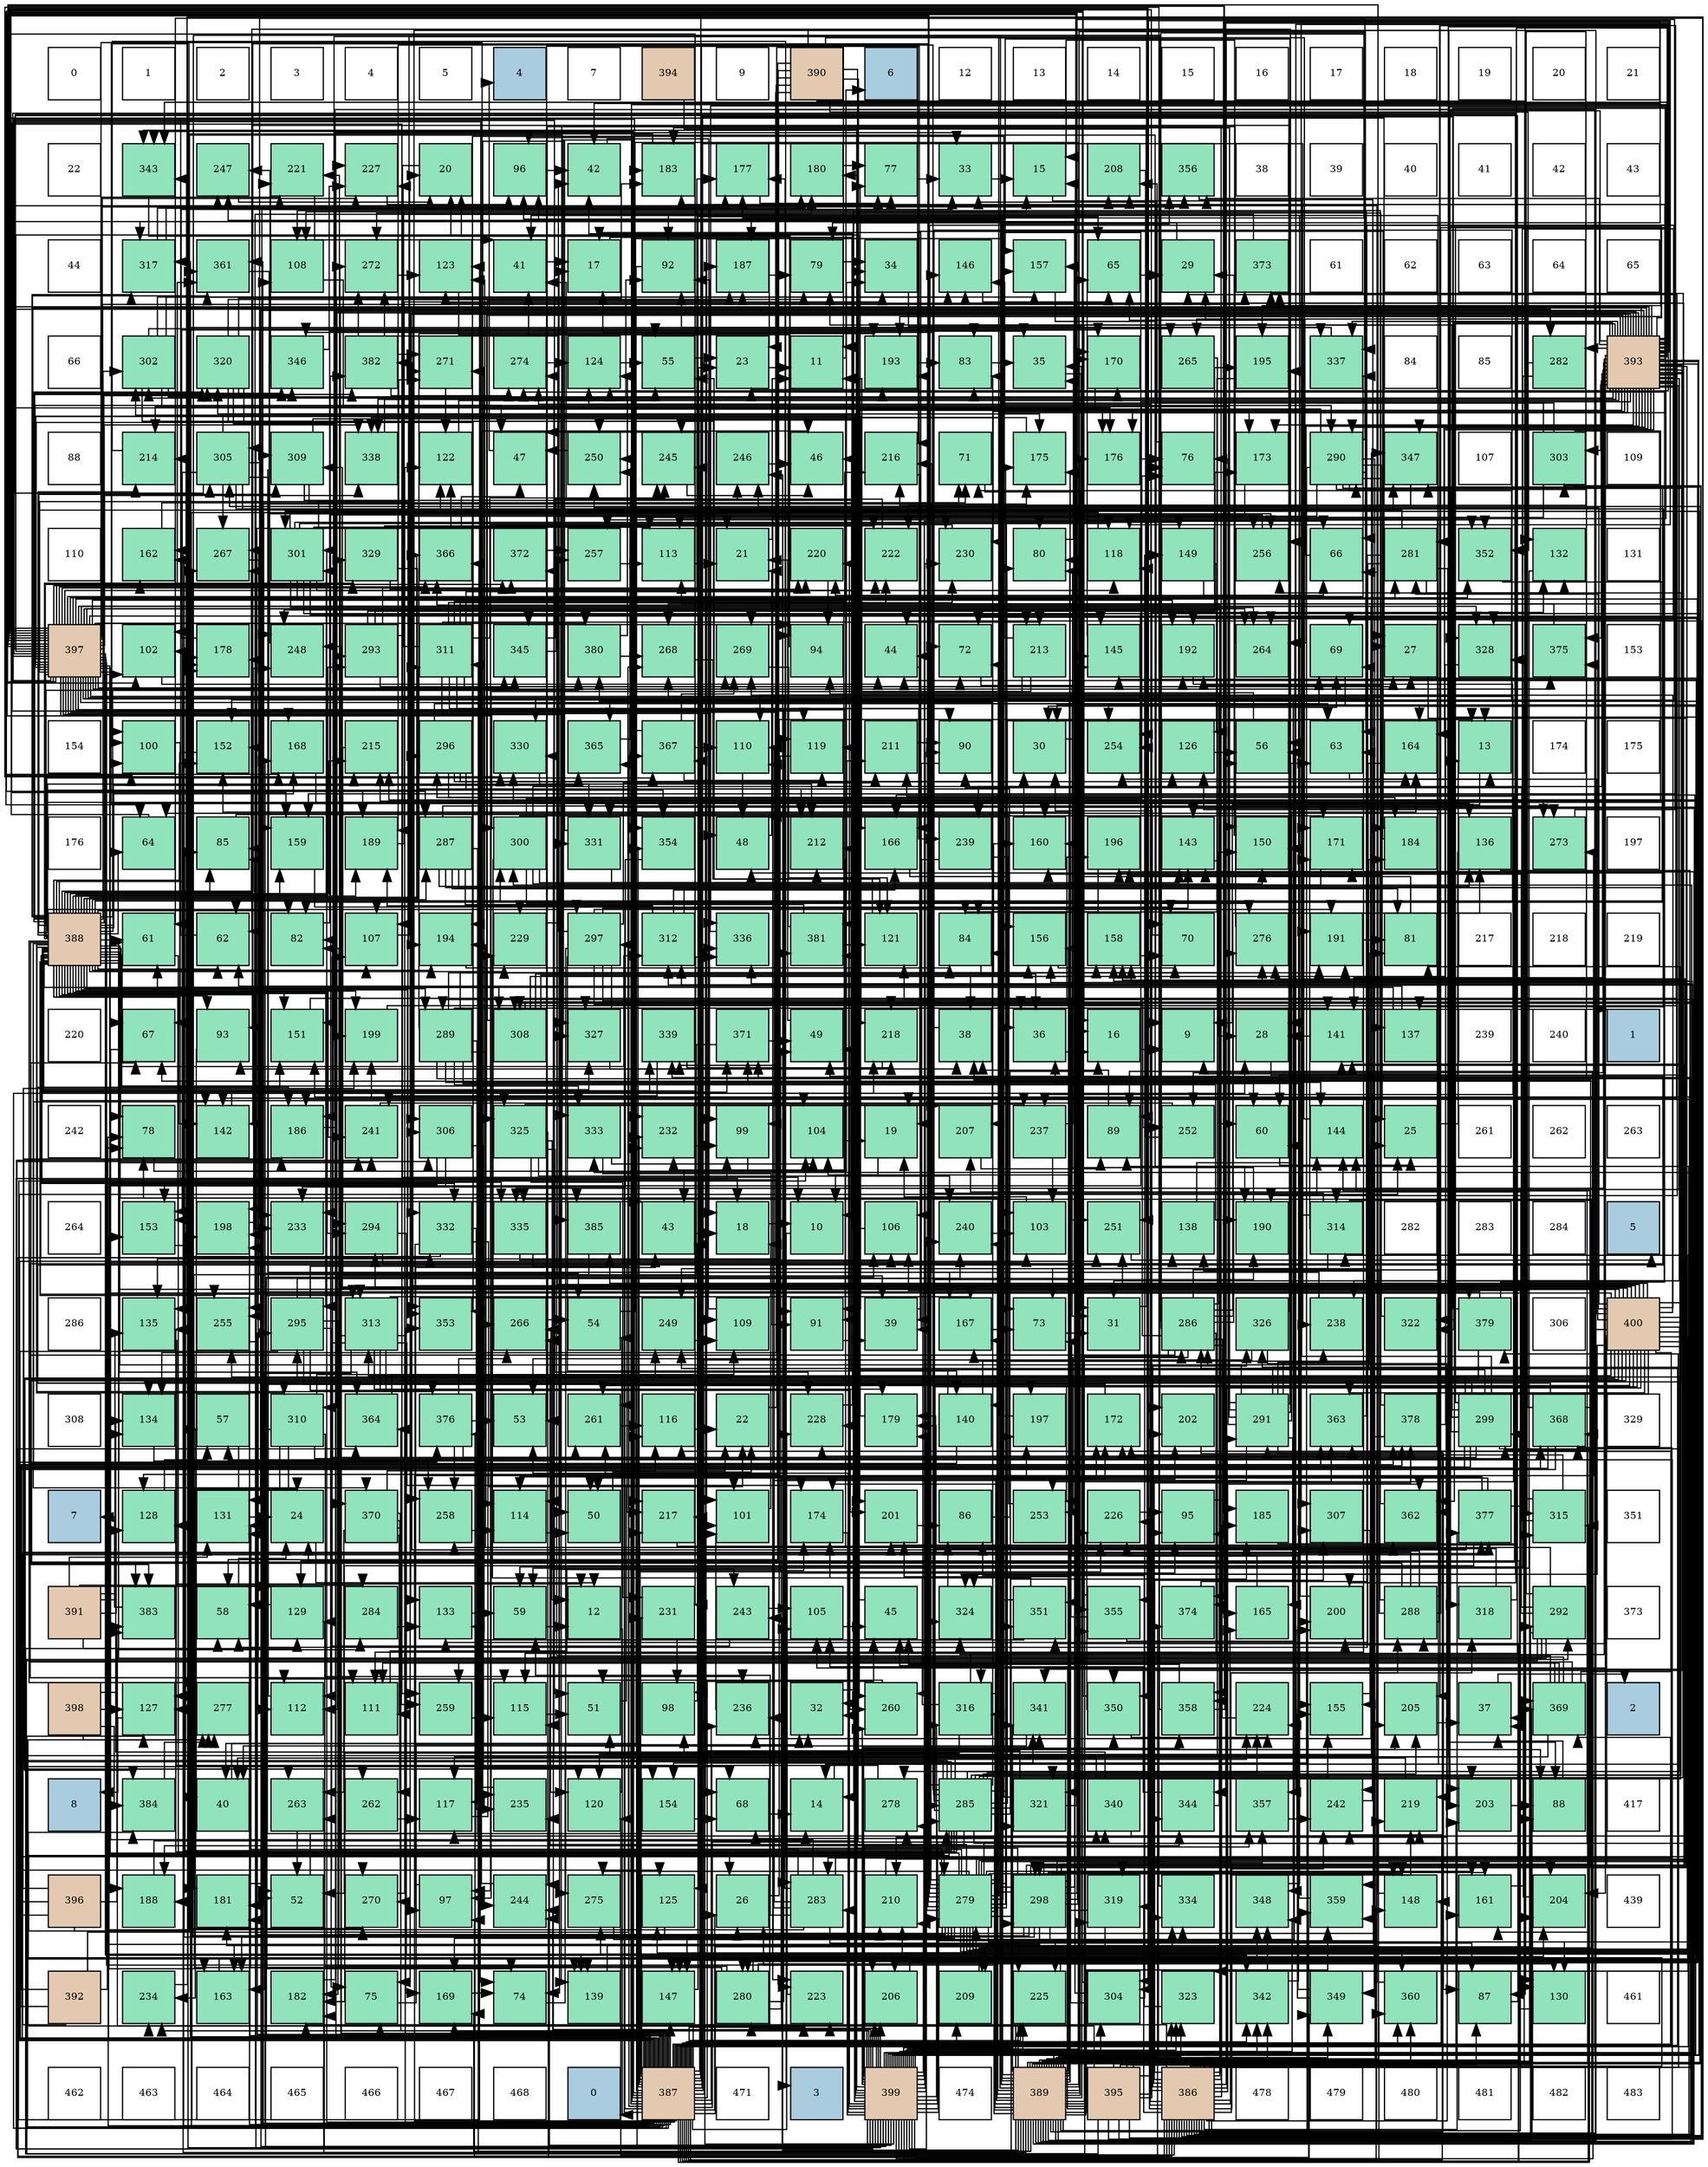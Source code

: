 digraph layout{
 rankdir=TB;
 splines=ortho;
 node [style=filled shape=square fixedsize=true width=0.6];
0[label="0", fontsize=8, fillcolor="#ffffff"];
1[label="1", fontsize=8, fillcolor="#ffffff"];
2[label="2", fontsize=8, fillcolor="#ffffff"];
3[label="3", fontsize=8, fillcolor="#ffffff"];
4[label="4", fontsize=8, fillcolor="#ffffff"];
5[label="5", fontsize=8, fillcolor="#ffffff"];
6[label="4", fontsize=8, fillcolor="#a9ccde"];
7[label="7", fontsize=8, fillcolor="#ffffff"];
8[label="394", fontsize=8, fillcolor="#e3c9af"];
9[label="9", fontsize=8, fillcolor="#ffffff"];
10[label="390", fontsize=8, fillcolor="#e3c9af"];
11[label="6", fontsize=8, fillcolor="#a9ccde"];
12[label="12", fontsize=8, fillcolor="#ffffff"];
13[label="13", fontsize=8, fillcolor="#ffffff"];
14[label="14", fontsize=8, fillcolor="#ffffff"];
15[label="15", fontsize=8, fillcolor="#ffffff"];
16[label="16", fontsize=8, fillcolor="#ffffff"];
17[label="17", fontsize=8, fillcolor="#ffffff"];
18[label="18", fontsize=8, fillcolor="#ffffff"];
19[label="19", fontsize=8, fillcolor="#ffffff"];
20[label="20", fontsize=8, fillcolor="#ffffff"];
21[label="21", fontsize=8, fillcolor="#ffffff"];
22[label="22", fontsize=8, fillcolor="#ffffff"];
23[label="343", fontsize=8, fillcolor="#91e3bb"];
24[label="247", fontsize=8, fillcolor="#91e3bb"];
25[label="221", fontsize=8, fillcolor="#91e3bb"];
26[label="227", fontsize=8, fillcolor="#91e3bb"];
27[label="20", fontsize=8, fillcolor="#91e3bb"];
28[label="96", fontsize=8, fillcolor="#91e3bb"];
29[label="42", fontsize=8, fillcolor="#91e3bb"];
30[label="183", fontsize=8, fillcolor="#91e3bb"];
31[label="177", fontsize=8, fillcolor="#91e3bb"];
32[label="180", fontsize=8, fillcolor="#91e3bb"];
33[label="77", fontsize=8, fillcolor="#91e3bb"];
34[label="33", fontsize=8, fillcolor="#91e3bb"];
35[label="15", fontsize=8, fillcolor="#91e3bb"];
36[label="208", fontsize=8, fillcolor="#91e3bb"];
37[label="356", fontsize=8, fillcolor="#91e3bb"];
38[label="38", fontsize=8, fillcolor="#ffffff"];
39[label="39", fontsize=8, fillcolor="#ffffff"];
40[label="40", fontsize=8, fillcolor="#ffffff"];
41[label="41", fontsize=8, fillcolor="#ffffff"];
42[label="42", fontsize=8, fillcolor="#ffffff"];
43[label="43", fontsize=8, fillcolor="#ffffff"];
44[label="44", fontsize=8, fillcolor="#ffffff"];
45[label="317", fontsize=8, fillcolor="#91e3bb"];
46[label="361", fontsize=8, fillcolor="#91e3bb"];
47[label="108", fontsize=8, fillcolor="#91e3bb"];
48[label="272", fontsize=8, fillcolor="#91e3bb"];
49[label="123", fontsize=8, fillcolor="#91e3bb"];
50[label="41", fontsize=8, fillcolor="#91e3bb"];
51[label="17", fontsize=8, fillcolor="#91e3bb"];
52[label="92", fontsize=8, fillcolor="#91e3bb"];
53[label="187", fontsize=8, fillcolor="#91e3bb"];
54[label="79", fontsize=8, fillcolor="#91e3bb"];
55[label="34", fontsize=8, fillcolor="#91e3bb"];
56[label="146", fontsize=8, fillcolor="#91e3bb"];
57[label="157", fontsize=8, fillcolor="#91e3bb"];
58[label="65", fontsize=8, fillcolor="#91e3bb"];
59[label="29", fontsize=8, fillcolor="#91e3bb"];
60[label="373", fontsize=8, fillcolor="#91e3bb"];
61[label="61", fontsize=8, fillcolor="#ffffff"];
62[label="62", fontsize=8, fillcolor="#ffffff"];
63[label="63", fontsize=8, fillcolor="#ffffff"];
64[label="64", fontsize=8, fillcolor="#ffffff"];
65[label="65", fontsize=8, fillcolor="#ffffff"];
66[label="66", fontsize=8, fillcolor="#ffffff"];
67[label="302", fontsize=8, fillcolor="#91e3bb"];
68[label="320", fontsize=8, fillcolor="#91e3bb"];
69[label="346", fontsize=8, fillcolor="#91e3bb"];
70[label="382", fontsize=8, fillcolor="#91e3bb"];
71[label="271", fontsize=8, fillcolor="#91e3bb"];
72[label="274", fontsize=8, fillcolor="#91e3bb"];
73[label="124", fontsize=8, fillcolor="#91e3bb"];
74[label="55", fontsize=8, fillcolor="#91e3bb"];
75[label="23", fontsize=8, fillcolor="#91e3bb"];
76[label="11", fontsize=8, fillcolor="#91e3bb"];
77[label="193", fontsize=8, fillcolor="#91e3bb"];
78[label="83", fontsize=8, fillcolor="#91e3bb"];
79[label="35", fontsize=8, fillcolor="#91e3bb"];
80[label="170", fontsize=8, fillcolor="#91e3bb"];
81[label="265", fontsize=8, fillcolor="#91e3bb"];
82[label="195", fontsize=8, fillcolor="#91e3bb"];
83[label="337", fontsize=8, fillcolor="#91e3bb"];
84[label="84", fontsize=8, fillcolor="#ffffff"];
85[label="85", fontsize=8, fillcolor="#ffffff"];
86[label="282", fontsize=8, fillcolor="#91e3bb"];
87[label="393", fontsize=8, fillcolor="#e3c9af"];
88[label="88", fontsize=8, fillcolor="#ffffff"];
89[label="214", fontsize=8, fillcolor="#91e3bb"];
90[label="305", fontsize=8, fillcolor="#91e3bb"];
91[label="309", fontsize=8, fillcolor="#91e3bb"];
92[label="338", fontsize=8, fillcolor="#91e3bb"];
93[label="122", fontsize=8, fillcolor="#91e3bb"];
94[label="47", fontsize=8, fillcolor="#91e3bb"];
95[label="250", fontsize=8, fillcolor="#91e3bb"];
96[label="245", fontsize=8, fillcolor="#91e3bb"];
97[label="246", fontsize=8, fillcolor="#91e3bb"];
98[label="46", fontsize=8, fillcolor="#91e3bb"];
99[label="216", fontsize=8, fillcolor="#91e3bb"];
100[label="71", fontsize=8, fillcolor="#91e3bb"];
101[label="175", fontsize=8, fillcolor="#91e3bb"];
102[label="176", fontsize=8, fillcolor="#91e3bb"];
103[label="76", fontsize=8, fillcolor="#91e3bb"];
104[label="173", fontsize=8, fillcolor="#91e3bb"];
105[label="290", fontsize=8, fillcolor="#91e3bb"];
106[label="347", fontsize=8, fillcolor="#91e3bb"];
107[label="107", fontsize=8, fillcolor="#ffffff"];
108[label="303", fontsize=8, fillcolor="#91e3bb"];
109[label="109", fontsize=8, fillcolor="#ffffff"];
110[label="110", fontsize=8, fillcolor="#ffffff"];
111[label="162", fontsize=8, fillcolor="#91e3bb"];
112[label="267", fontsize=8, fillcolor="#91e3bb"];
113[label="301", fontsize=8, fillcolor="#91e3bb"];
114[label="329", fontsize=8, fillcolor="#91e3bb"];
115[label="366", fontsize=8, fillcolor="#91e3bb"];
116[label="372", fontsize=8, fillcolor="#91e3bb"];
117[label="257", fontsize=8, fillcolor="#91e3bb"];
118[label="113", fontsize=8, fillcolor="#91e3bb"];
119[label="21", fontsize=8, fillcolor="#91e3bb"];
120[label="220", fontsize=8, fillcolor="#91e3bb"];
121[label="222", fontsize=8, fillcolor="#91e3bb"];
122[label="230", fontsize=8, fillcolor="#91e3bb"];
123[label="80", fontsize=8, fillcolor="#91e3bb"];
124[label="118", fontsize=8, fillcolor="#91e3bb"];
125[label="149", fontsize=8, fillcolor="#91e3bb"];
126[label="256", fontsize=8, fillcolor="#91e3bb"];
127[label="66", fontsize=8, fillcolor="#91e3bb"];
128[label="281", fontsize=8, fillcolor="#91e3bb"];
129[label="352", fontsize=8, fillcolor="#91e3bb"];
130[label="132", fontsize=8, fillcolor="#91e3bb"];
131[label="131", fontsize=8, fillcolor="#ffffff"];
132[label="397", fontsize=8, fillcolor="#e3c9af"];
133[label="102", fontsize=8, fillcolor="#91e3bb"];
134[label="178", fontsize=8, fillcolor="#91e3bb"];
135[label="248", fontsize=8, fillcolor="#91e3bb"];
136[label="293", fontsize=8, fillcolor="#91e3bb"];
137[label="311", fontsize=8, fillcolor="#91e3bb"];
138[label="345", fontsize=8, fillcolor="#91e3bb"];
139[label="380", fontsize=8, fillcolor="#91e3bb"];
140[label="268", fontsize=8, fillcolor="#91e3bb"];
141[label="269", fontsize=8, fillcolor="#91e3bb"];
142[label="94", fontsize=8, fillcolor="#91e3bb"];
143[label="44", fontsize=8, fillcolor="#91e3bb"];
144[label="72", fontsize=8, fillcolor="#91e3bb"];
145[label="213", fontsize=8, fillcolor="#91e3bb"];
146[label="145", fontsize=8, fillcolor="#91e3bb"];
147[label="192", fontsize=8, fillcolor="#91e3bb"];
148[label="264", fontsize=8, fillcolor="#91e3bb"];
149[label="69", fontsize=8, fillcolor="#91e3bb"];
150[label="27", fontsize=8, fillcolor="#91e3bb"];
151[label="328", fontsize=8, fillcolor="#91e3bb"];
152[label="375", fontsize=8, fillcolor="#91e3bb"];
153[label="153", fontsize=8, fillcolor="#ffffff"];
154[label="154", fontsize=8, fillcolor="#ffffff"];
155[label="100", fontsize=8, fillcolor="#91e3bb"];
156[label="152", fontsize=8, fillcolor="#91e3bb"];
157[label="168", fontsize=8, fillcolor="#91e3bb"];
158[label="215", fontsize=8, fillcolor="#91e3bb"];
159[label="296", fontsize=8, fillcolor="#91e3bb"];
160[label="330", fontsize=8, fillcolor="#91e3bb"];
161[label="365", fontsize=8, fillcolor="#91e3bb"];
162[label="367", fontsize=8, fillcolor="#91e3bb"];
163[label="110", fontsize=8, fillcolor="#91e3bb"];
164[label="119", fontsize=8, fillcolor="#91e3bb"];
165[label="211", fontsize=8, fillcolor="#91e3bb"];
166[label="90", fontsize=8, fillcolor="#91e3bb"];
167[label="30", fontsize=8, fillcolor="#91e3bb"];
168[label="254", fontsize=8, fillcolor="#91e3bb"];
169[label="126", fontsize=8, fillcolor="#91e3bb"];
170[label="56", fontsize=8, fillcolor="#91e3bb"];
171[label="63", fontsize=8, fillcolor="#91e3bb"];
172[label="164", fontsize=8, fillcolor="#91e3bb"];
173[label="13", fontsize=8, fillcolor="#91e3bb"];
174[label="174", fontsize=8, fillcolor="#ffffff"];
175[label="175", fontsize=8, fillcolor="#ffffff"];
176[label="176", fontsize=8, fillcolor="#ffffff"];
177[label="64", fontsize=8, fillcolor="#91e3bb"];
178[label="85", fontsize=8, fillcolor="#91e3bb"];
179[label="159", fontsize=8, fillcolor="#91e3bb"];
180[label="189", fontsize=8, fillcolor="#91e3bb"];
181[label="287", fontsize=8, fillcolor="#91e3bb"];
182[label="300", fontsize=8, fillcolor="#91e3bb"];
183[label="331", fontsize=8, fillcolor="#91e3bb"];
184[label="354", fontsize=8, fillcolor="#91e3bb"];
185[label="48", fontsize=8, fillcolor="#91e3bb"];
186[label="212", fontsize=8, fillcolor="#91e3bb"];
187[label="166", fontsize=8, fillcolor="#91e3bb"];
188[label="239", fontsize=8, fillcolor="#91e3bb"];
189[label="160", fontsize=8, fillcolor="#91e3bb"];
190[label="196", fontsize=8, fillcolor="#91e3bb"];
191[label="143", fontsize=8, fillcolor="#91e3bb"];
192[label="150", fontsize=8, fillcolor="#91e3bb"];
193[label="171", fontsize=8, fillcolor="#91e3bb"];
194[label="184", fontsize=8, fillcolor="#91e3bb"];
195[label="136", fontsize=8, fillcolor="#91e3bb"];
196[label="273", fontsize=8, fillcolor="#91e3bb"];
197[label="197", fontsize=8, fillcolor="#ffffff"];
198[label="388", fontsize=8, fillcolor="#e3c9af"];
199[label="61", fontsize=8, fillcolor="#91e3bb"];
200[label="62", fontsize=8, fillcolor="#91e3bb"];
201[label="82", fontsize=8, fillcolor="#91e3bb"];
202[label="107", fontsize=8, fillcolor="#91e3bb"];
203[label="194", fontsize=8, fillcolor="#91e3bb"];
204[label="229", fontsize=8, fillcolor="#91e3bb"];
205[label="297", fontsize=8, fillcolor="#91e3bb"];
206[label="312", fontsize=8, fillcolor="#91e3bb"];
207[label="336", fontsize=8, fillcolor="#91e3bb"];
208[label="381", fontsize=8, fillcolor="#91e3bb"];
209[label="121", fontsize=8, fillcolor="#91e3bb"];
210[label="84", fontsize=8, fillcolor="#91e3bb"];
211[label="156", fontsize=8, fillcolor="#91e3bb"];
212[label="158", fontsize=8, fillcolor="#91e3bb"];
213[label="70", fontsize=8, fillcolor="#91e3bb"];
214[label="276", fontsize=8, fillcolor="#91e3bb"];
215[label="191", fontsize=8, fillcolor="#91e3bb"];
216[label="81", fontsize=8, fillcolor="#91e3bb"];
217[label="217", fontsize=8, fillcolor="#ffffff"];
218[label="218", fontsize=8, fillcolor="#ffffff"];
219[label="219", fontsize=8, fillcolor="#ffffff"];
220[label="220", fontsize=8, fillcolor="#ffffff"];
221[label="67", fontsize=8, fillcolor="#91e3bb"];
222[label="93", fontsize=8, fillcolor="#91e3bb"];
223[label="151", fontsize=8, fillcolor="#91e3bb"];
224[label="199", fontsize=8, fillcolor="#91e3bb"];
225[label="289", fontsize=8, fillcolor="#91e3bb"];
226[label="308", fontsize=8, fillcolor="#91e3bb"];
227[label="327", fontsize=8, fillcolor="#91e3bb"];
228[label="339", fontsize=8, fillcolor="#91e3bb"];
229[label="371", fontsize=8, fillcolor="#91e3bb"];
230[label="49", fontsize=8, fillcolor="#91e3bb"];
231[label="218", fontsize=8, fillcolor="#91e3bb"];
232[label="38", fontsize=8, fillcolor="#91e3bb"];
233[label="36", fontsize=8, fillcolor="#91e3bb"];
234[label="16", fontsize=8, fillcolor="#91e3bb"];
235[label="9", fontsize=8, fillcolor="#91e3bb"];
236[label="28", fontsize=8, fillcolor="#91e3bb"];
237[label="141", fontsize=8, fillcolor="#91e3bb"];
238[label="137", fontsize=8, fillcolor="#91e3bb"];
239[label="239", fontsize=8, fillcolor="#ffffff"];
240[label="240", fontsize=8, fillcolor="#ffffff"];
241[label="1", fontsize=8, fillcolor="#a9ccde"];
242[label="242", fontsize=8, fillcolor="#ffffff"];
243[label="78", fontsize=8, fillcolor="#91e3bb"];
244[label="142", fontsize=8, fillcolor="#91e3bb"];
245[label="186", fontsize=8, fillcolor="#91e3bb"];
246[label="241", fontsize=8, fillcolor="#91e3bb"];
247[label="306", fontsize=8, fillcolor="#91e3bb"];
248[label="325", fontsize=8, fillcolor="#91e3bb"];
249[label="333", fontsize=8, fillcolor="#91e3bb"];
250[label="232", fontsize=8, fillcolor="#91e3bb"];
251[label="99", fontsize=8, fillcolor="#91e3bb"];
252[label="104", fontsize=8, fillcolor="#91e3bb"];
253[label="19", fontsize=8, fillcolor="#91e3bb"];
254[label="207", fontsize=8, fillcolor="#91e3bb"];
255[label="237", fontsize=8, fillcolor="#91e3bb"];
256[label="89", fontsize=8, fillcolor="#91e3bb"];
257[label="252", fontsize=8, fillcolor="#91e3bb"];
258[label="60", fontsize=8, fillcolor="#91e3bb"];
259[label="144", fontsize=8, fillcolor="#91e3bb"];
260[label="25", fontsize=8, fillcolor="#91e3bb"];
261[label="261", fontsize=8, fillcolor="#ffffff"];
262[label="262", fontsize=8, fillcolor="#ffffff"];
263[label="263", fontsize=8, fillcolor="#ffffff"];
264[label="264", fontsize=8, fillcolor="#ffffff"];
265[label="153", fontsize=8, fillcolor="#91e3bb"];
266[label="198", fontsize=8, fillcolor="#91e3bb"];
267[label="233", fontsize=8, fillcolor="#91e3bb"];
268[label="294", fontsize=8, fillcolor="#91e3bb"];
269[label="332", fontsize=8, fillcolor="#91e3bb"];
270[label="335", fontsize=8, fillcolor="#91e3bb"];
271[label="385", fontsize=8, fillcolor="#91e3bb"];
272[label="43", fontsize=8, fillcolor="#91e3bb"];
273[label="18", fontsize=8, fillcolor="#91e3bb"];
274[label="10", fontsize=8, fillcolor="#91e3bb"];
275[label="106", fontsize=8, fillcolor="#91e3bb"];
276[label="240", fontsize=8, fillcolor="#91e3bb"];
277[label="103", fontsize=8, fillcolor="#91e3bb"];
278[label="251", fontsize=8, fillcolor="#91e3bb"];
279[label="138", fontsize=8, fillcolor="#91e3bb"];
280[label="190", fontsize=8, fillcolor="#91e3bb"];
281[label="314", fontsize=8, fillcolor="#91e3bb"];
282[label="282", fontsize=8, fillcolor="#ffffff"];
283[label="283", fontsize=8, fillcolor="#ffffff"];
284[label="284", fontsize=8, fillcolor="#ffffff"];
285[label="5", fontsize=8, fillcolor="#a9ccde"];
286[label="286", fontsize=8, fillcolor="#ffffff"];
287[label="135", fontsize=8, fillcolor="#91e3bb"];
288[label="255", fontsize=8, fillcolor="#91e3bb"];
289[label="295", fontsize=8, fillcolor="#91e3bb"];
290[label="313", fontsize=8, fillcolor="#91e3bb"];
291[label="353", fontsize=8, fillcolor="#91e3bb"];
292[label="266", fontsize=8, fillcolor="#91e3bb"];
293[label="54", fontsize=8, fillcolor="#91e3bb"];
294[label="249", fontsize=8, fillcolor="#91e3bb"];
295[label="109", fontsize=8, fillcolor="#91e3bb"];
296[label="91", fontsize=8, fillcolor="#91e3bb"];
297[label="39", fontsize=8, fillcolor="#91e3bb"];
298[label="167", fontsize=8, fillcolor="#91e3bb"];
299[label="73", fontsize=8, fillcolor="#91e3bb"];
300[label="31", fontsize=8, fillcolor="#91e3bb"];
301[label="286", fontsize=8, fillcolor="#91e3bb"];
302[label="326", fontsize=8, fillcolor="#91e3bb"];
303[label="238", fontsize=8, fillcolor="#91e3bb"];
304[label="322", fontsize=8, fillcolor="#91e3bb"];
305[label="379", fontsize=8, fillcolor="#91e3bb"];
306[label="306", fontsize=8, fillcolor="#ffffff"];
307[label="400", fontsize=8, fillcolor="#e3c9af"];
308[label="308", fontsize=8, fillcolor="#ffffff"];
309[label="134", fontsize=8, fillcolor="#91e3bb"];
310[label="57", fontsize=8, fillcolor="#91e3bb"];
311[label="310", fontsize=8, fillcolor="#91e3bb"];
312[label="364", fontsize=8, fillcolor="#91e3bb"];
313[label="376", fontsize=8, fillcolor="#91e3bb"];
314[label="53", fontsize=8, fillcolor="#91e3bb"];
315[label="261", fontsize=8, fillcolor="#91e3bb"];
316[label="116", fontsize=8, fillcolor="#91e3bb"];
317[label="22", fontsize=8, fillcolor="#91e3bb"];
318[label="228", fontsize=8, fillcolor="#91e3bb"];
319[label="179", fontsize=8, fillcolor="#91e3bb"];
320[label="140", fontsize=8, fillcolor="#91e3bb"];
321[label="197", fontsize=8, fillcolor="#91e3bb"];
322[label="172", fontsize=8, fillcolor="#91e3bb"];
323[label="202", fontsize=8, fillcolor="#91e3bb"];
324[label="291", fontsize=8, fillcolor="#91e3bb"];
325[label="363", fontsize=8, fillcolor="#91e3bb"];
326[label="378", fontsize=8, fillcolor="#91e3bb"];
327[label="299", fontsize=8, fillcolor="#91e3bb"];
328[label="368", fontsize=8, fillcolor="#91e3bb"];
329[label="329", fontsize=8, fillcolor="#ffffff"];
330[label="7", fontsize=8, fillcolor="#a9ccde"];
331[label="128", fontsize=8, fillcolor="#91e3bb"];
332[label="131", fontsize=8, fillcolor="#91e3bb"];
333[label="24", fontsize=8, fillcolor="#91e3bb"];
334[label="370", fontsize=8, fillcolor="#91e3bb"];
335[label="258", fontsize=8, fillcolor="#91e3bb"];
336[label="114", fontsize=8, fillcolor="#91e3bb"];
337[label="50", fontsize=8, fillcolor="#91e3bb"];
338[label="217", fontsize=8, fillcolor="#91e3bb"];
339[label="101", fontsize=8, fillcolor="#91e3bb"];
340[label="174", fontsize=8, fillcolor="#91e3bb"];
341[label="201", fontsize=8, fillcolor="#91e3bb"];
342[label="86", fontsize=8, fillcolor="#91e3bb"];
343[label="253", fontsize=8, fillcolor="#91e3bb"];
344[label="226", fontsize=8, fillcolor="#91e3bb"];
345[label="95", fontsize=8, fillcolor="#91e3bb"];
346[label="185", fontsize=8, fillcolor="#91e3bb"];
347[label="307", fontsize=8, fillcolor="#91e3bb"];
348[label="362", fontsize=8, fillcolor="#91e3bb"];
349[label="377", fontsize=8, fillcolor="#91e3bb"];
350[label="315", fontsize=8, fillcolor="#91e3bb"];
351[label="351", fontsize=8, fillcolor="#ffffff"];
352[label="391", fontsize=8, fillcolor="#e3c9af"];
353[label="383", fontsize=8, fillcolor="#91e3bb"];
354[label="58", fontsize=8, fillcolor="#91e3bb"];
355[label="129", fontsize=8, fillcolor="#91e3bb"];
356[label="284", fontsize=8, fillcolor="#91e3bb"];
357[label="133", fontsize=8, fillcolor="#91e3bb"];
358[label="59", fontsize=8, fillcolor="#91e3bb"];
359[label="12", fontsize=8, fillcolor="#91e3bb"];
360[label="231", fontsize=8, fillcolor="#91e3bb"];
361[label="243", fontsize=8, fillcolor="#91e3bb"];
362[label="105", fontsize=8, fillcolor="#91e3bb"];
363[label="45", fontsize=8, fillcolor="#91e3bb"];
364[label="324", fontsize=8, fillcolor="#91e3bb"];
365[label="351", fontsize=8, fillcolor="#91e3bb"];
366[label="355", fontsize=8, fillcolor="#91e3bb"];
367[label="374", fontsize=8, fillcolor="#91e3bb"];
368[label="165", fontsize=8, fillcolor="#91e3bb"];
369[label="200", fontsize=8, fillcolor="#91e3bb"];
370[label="288", fontsize=8, fillcolor="#91e3bb"];
371[label="318", fontsize=8, fillcolor="#91e3bb"];
372[label="292", fontsize=8, fillcolor="#91e3bb"];
373[label="373", fontsize=8, fillcolor="#ffffff"];
374[label="398", fontsize=8, fillcolor="#e3c9af"];
375[label="127", fontsize=8, fillcolor="#91e3bb"];
376[label="277", fontsize=8, fillcolor="#91e3bb"];
377[label="112", fontsize=8, fillcolor="#91e3bb"];
378[label="111", fontsize=8, fillcolor="#91e3bb"];
379[label="259", fontsize=8, fillcolor="#91e3bb"];
380[label="115", fontsize=8, fillcolor="#91e3bb"];
381[label="51", fontsize=8, fillcolor="#91e3bb"];
382[label="98", fontsize=8, fillcolor="#91e3bb"];
383[label="236", fontsize=8, fillcolor="#91e3bb"];
384[label="32", fontsize=8, fillcolor="#91e3bb"];
385[label="260", fontsize=8, fillcolor="#91e3bb"];
386[label="316", fontsize=8, fillcolor="#91e3bb"];
387[label="341", fontsize=8, fillcolor="#91e3bb"];
388[label="350", fontsize=8, fillcolor="#91e3bb"];
389[label="358", fontsize=8, fillcolor="#91e3bb"];
390[label="224", fontsize=8, fillcolor="#91e3bb"];
391[label="155", fontsize=8, fillcolor="#91e3bb"];
392[label="205", fontsize=8, fillcolor="#91e3bb"];
393[label="37", fontsize=8, fillcolor="#91e3bb"];
394[label="369", fontsize=8, fillcolor="#91e3bb"];
395[label="2", fontsize=8, fillcolor="#a9ccde"];
396[label="8", fontsize=8, fillcolor="#a9ccde"];
397[label="384", fontsize=8, fillcolor="#91e3bb"];
398[label="40", fontsize=8, fillcolor="#91e3bb"];
399[label="263", fontsize=8, fillcolor="#91e3bb"];
400[label="262", fontsize=8, fillcolor="#91e3bb"];
401[label="117", fontsize=8, fillcolor="#91e3bb"];
402[label="235", fontsize=8, fillcolor="#91e3bb"];
403[label="120", fontsize=8, fillcolor="#91e3bb"];
404[label="154", fontsize=8, fillcolor="#91e3bb"];
405[label="68", fontsize=8, fillcolor="#91e3bb"];
406[label="14", fontsize=8, fillcolor="#91e3bb"];
407[label="278", fontsize=8, fillcolor="#91e3bb"];
408[label="285", fontsize=8, fillcolor="#91e3bb"];
409[label="321", fontsize=8, fillcolor="#91e3bb"];
410[label="340", fontsize=8, fillcolor="#91e3bb"];
411[label="344", fontsize=8, fillcolor="#91e3bb"];
412[label="357", fontsize=8, fillcolor="#91e3bb"];
413[label="242", fontsize=8, fillcolor="#91e3bb"];
414[label="219", fontsize=8, fillcolor="#91e3bb"];
415[label="203", fontsize=8, fillcolor="#91e3bb"];
416[label="88", fontsize=8, fillcolor="#91e3bb"];
417[label="417", fontsize=8, fillcolor="#ffffff"];
418[label="396", fontsize=8, fillcolor="#e3c9af"];
419[label="188", fontsize=8, fillcolor="#91e3bb"];
420[label="181", fontsize=8, fillcolor="#91e3bb"];
421[label="52", fontsize=8, fillcolor="#91e3bb"];
422[label="270", fontsize=8, fillcolor="#91e3bb"];
423[label="97", fontsize=8, fillcolor="#91e3bb"];
424[label="244", fontsize=8, fillcolor="#91e3bb"];
425[label="275", fontsize=8, fillcolor="#91e3bb"];
426[label="125", fontsize=8, fillcolor="#91e3bb"];
427[label="26", fontsize=8, fillcolor="#91e3bb"];
428[label="283", fontsize=8, fillcolor="#91e3bb"];
429[label="210", fontsize=8, fillcolor="#91e3bb"];
430[label="279", fontsize=8, fillcolor="#91e3bb"];
431[label="298", fontsize=8, fillcolor="#91e3bb"];
432[label="319", fontsize=8, fillcolor="#91e3bb"];
433[label="334", fontsize=8, fillcolor="#91e3bb"];
434[label="348", fontsize=8, fillcolor="#91e3bb"];
435[label="359", fontsize=8, fillcolor="#91e3bb"];
436[label="148", fontsize=8, fillcolor="#91e3bb"];
437[label="161", fontsize=8, fillcolor="#91e3bb"];
438[label="204", fontsize=8, fillcolor="#91e3bb"];
439[label="439", fontsize=8, fillcolor="#ffffff"];
440[label="392", fontsize=8, fillcolor="#e3c9af"];
441[label="234", fontsize=8, fillcolor="#91e3bb"];
442[label="163", fontsize=8, fillcolor="#91e3bb"];
443[label="182", fontsize=8, fillcolor="#91e3bb"];
444[label="75", fontsize=8, fillcolor="#91e3bb"];
445[label="169", fontsize=8, fillcolor="#91e3bb"];
446[label="74", fontsize=8, fillcolor="#91e3bb"];
447[label="139", fontsize=8, fillcolor="#91e3bb"];
448[label="147", fontsize=8, fillcolor="#91e3bb"];
449[label="280", fontsize=8, fillcolor="#91e3bb"];
450[label="223", fontsize=8, fillcolor="#91e3bb"];
451[label="206", fontsize=8, fillcolor="#91e3bb"];
452[label="209", fontsize=8, fillcolor="#91e3bb"];
453[label="225", fontsize=8, fillcolor="#91e3bb"];
454[label="304", fontsize=8, fillcolor="#91e3bb"];
455[label="323", fontsize=8, fillcolor="#91e3bb"];
456[label="342", fontsize=8, fillcolor="#91e3bb"];
457[label="349", fontsize=8, fillcolor="#91e3bb"];
458[label="360", fontsize=8, fillcolor="#91e3bb"];
459[label="87", fontsize=8, fillcolor="#91e3bb"];
460[label="130", fontsize=8, fillcolor="#91e3bb"];
461[label="461", fontsize=8, fillcolor="#ffffff"];
462[label="462", fontsize=8, fillcolor="#ffffff"];
463[label="463", fontsize=8, fillcolor="#ffffff"];
464[label="464", fontsize=8, fillcolor="#ffffff"];
465[label="465", fontsize=8, fillcolor="#ffffff"];
466[label="466", fontsize=8, fillcolor="#ffffff"];
467[label="467", fontsize=8, fillcolor="#ffffff"];
468[label="468", fontsize=8, fillcolor="#ffffff"];
469[label="0", fontsize=8, fillcolor="#a9ccde"];
470[label="387", fontsize=8, fillcolor="#e3c9af"];
471[label="471", fontsize=8, fillcolor="#ffffff"];
472[label="3", fontsize=8, fillcolor="#a9ccde"];
473[label="399", fontsize=8, fillcolor="#e3c9af"];
474[label="474", fontsize=8, fillcolor="#ffffff"];
475[label="389", fontsize=8, fillcolor="#e3c9af"];
476[label="395", fontsize=8, fillcolor="#e3c9af"];
477[label="386", fontsize=8, fillcolor="#e3c9af"];
478[label="478", fontsize=8, fillcolor="#ffffff"];
479[label="479", fontsize=8, fillcolor="#ffffff"];
480[label="480", fontsize=8, fillcolor="#ffffff"];
481[label="481", fontsize=8, fillcolor="#ffffff"];
482[label="482", fontsize=8, fillcolor="#ffffff"];
483[label="483", fontsize=8, fillcolor="#ffffff"];
edge [constraint=false, style=vis];235 -> 241;
274 -> 472;
76 -> 11;
359 -> 469;
173 -> 235;
406 -> 235;
35 -> 235;
234 -> 235;
51 -> 274;
273 -> 274;
253 -> 274;
27 -> 274;
119 -> 76;
317 -> 76;
75 -> 76;
333 -> 359;
260 -> 173;
427 -> 173;
150 -> 173;
236 -> 406;
59 -> 406;
167 -> 35;
300 -> 35;
384 -> 35;
34 -> 35;
55 -> 234;
79 -> 234;
233 -> 234;
393 -> 395;
232 -> 51;
297 -> 51;
398 -> 51;
50 -> 51;
29 -> 273;
272 -> 273;
143 -> 253;
363 -> 27;
98 -> 27;
94 -> 6;
185 -> 119;
230 -> 119;
337 -> 317;
381 -> 317;
421 -> 75;
314 -> 75;
293 -> 75;
74 -> 75;
170 -> 76;
310 -> 333;
354 -> 333;
358 -> 359;
258 -> 260;
199 -> 427;
200 -> 150;
171 -> 173;
177 -> 236;
58 -> 59;
127 -> 59;
221 -> 406;
405 -> 406;
149 -> 167;
213 -> 167;
100 -> 300;
144 -> 300;
299 -> 300;
446 -> 384;
444 -> 384;
103 -> 34;
33 -> 34;
243 -> 55;
54 -> 55;
123 -> 79;
216 -> 79;
201 -> 79;
78 -> 79;
210 -> 233;
178 -> 233;
342 -> 234;
459 -> 393;
416 -> 393;
256 -> 232;
166 -> 297;
296 -> 297;
52 -> 398;
222 -> 398;
142 -> 50;
345 -> 29;
28 -> 29;
423 -> 272;
382 -> 272;
251 -> 272;
155 -> 273;
339 -> 273;
133 -> 143;
277 -> 253;
252 -> 253;
362 -> 363;
275 -> 98;
202 -> 27;
47 -> 94;
295 -> 94;
163 -> 185;
378 -> 230;
377 -> 119;
118 -> 119;
336 -> 337;
380 -> 381;
316 -> 317;
401 -> 317;
124 -> 421;
164 -> 314;
403 -> 293;
209 -> 74;
93 -> 74;
49 -> 74;
73 -> 74;
426 -> 170;
169 -> 170;
375 -> 396;
331 -> 310;
355 -> 354;
460 -> 333;
332 -> 333;
130 -> 358;
357 -> 358;
309 -> 359;
287 -> 359;
195 -> 258;
195 -> 426;
238 -> 199;
238 -> 200;
279 -> 171;
447 -> 171;
320 -> 177;
320 -> 216;
320 -> 164;
237 -> 236;
244 -> 236;
191 -> 236;
259 -> 58;
146 -> 58;
56 -> 58;
448 -> 58;
436 -> 127;
125 -> 127;
125 -> 169;
192 -> 59;
223 -> 59;
156 -> 221;
265 -> 405;
404 -> 405;
391 -> 149;
211 -> 213;
57 -> 213;
212 -> 213;
179 -> 213;
189 -> 167;
437 -> 167;
111 -> 100;
442 -> 144;
172 -> 299;
368 -> 299;
187 -> 299;
298 -> 299;
157 -> 300;
445 -> 446;
80 -> 446;
193 -> 446;
322 -> 446;
104 -> 444;
340 -> 384;
101 -> 384;
102 -> 103;
31 -> 33;
134 -> 33;
319 -> 33;
32 -> 33;
420 -> 34;
443 -> 34;
30 -> 243;
194 -> 54;
346 -> 54;
245 -> 54;
53 -> 54;
419 -> 55;
180 -> 55;
280 -> 123;
215 -> 216;
147 -> 201;
77 -> 78;
203 -> 210;
82 -> 210;
190 -> 210;
321 -> 210;
266 -> 178;
224 -> 233;
369 -> 233;
341 -> 342;
323 -> 459;
415 -> 416;
438 -> 393;
392 -> 393;
451 -> 256;
254 -> 256;
36 -> 256;
452 -> 256;
429 -> 232;
165 -> 166;
186 -> 296;
145 -> 296;
145 -> 423;
145 -> 339;
89 -> 296;
158 -> 297;
99 -> 297;
338 -> 52;
231 -> 222;
414 -> 398;
120 -> 142;
25 -> 50;
121 -> 50;
450 -> 345;
390 -> 345;
453 -> 345;
344 -> 345;
26 -> 28;
318 -> 29;
204 -> 29;
122 -> 423;
360 -> 382;
250 -> 251;
267 -> 272;
441 -> 155;
402 -> 155;
383 -> 339;
255 -> 133;
255 -> 277;
303 -> 143;
188 -> 277;
188 -> 275;
276 -> 277;
246 -> 252;
413 -> 253;
361 -> 362;
361 -> 202;
424 -> 98;
96 -> 98;
97 -> 98;
24 -> 27;
135 -> 47;
294 -> 295;
95 -> 94;
278 -> 285;
257 -> 163;
257 -> 124;
343 -> 185;
168 -> 378;
288 -> 377;
126 -> 377;
117 -> 118;
335 -> 336;
379 -> 380;
385 -> 381;
315 -> 316;
400 -> 401;
399 -> 421;
148 -> 314;
81 -> 403;
292 -> 293;
112 -> 293;
140 -> 209;
141 -> 209;
422 -> 93;
71 -> 93;
48 -> 49;
196 -> 49;
72 -> 73;
425 -> 170;
214 -> 170;
376 -> 375;
407 -> 331;
430 -> 310;
430 -> 177;
430 -> 127;
430 -> 149;
430 -> 144;
430 -> 201;
430 -> 124;
430 -> 460;
430 -> 332;
430 -> 237;
430 -> 244;
430 -> 259;
430 -> 146;
430 -> 56;
430 -> 448;
430 -> 436;
430 -> 223;
430 -> 265;
430 -> 391;
430 -> 211;
430 -> 57;
430 -> 189;
430 -> 437;
430 -> 442;
430 -> 172;
430 -> 187;
430 -> 157;
430 -> 445;
430 -> 193;
430 -> 322;
430 -> 104;
430 -> 101;
430 -> 31;
430 -> 134;
430 -> 319;
430 -> 292;
430 -> 425;
430 -> 214;
449 -> 164;
449 -> 355;
449 -> 460;
449 -> 332;
449 -> 323;
449 -> 438;
128 -> 354;
128 -> 416;
128 -> 93;
128 -> 130;
128 -> 357;
86 -> 358;
86 -> 460;
428 -> 314;
428 -> 358;
428 -> 459;
428 -> 163;
428 -> 164;
428 -> 357;
428 -> 438;
428 -> 140;
428 -> 48;
356 -> 357;
408 -> 243;
408 -> 123;
408 -> 216;
408 -> 78;
408 -> 178;
408 -> 163;
408 -> 309;
408 -> 287;
408 -> 30;
408 -> 194;
408 -> 346;
408 -> 245;
408 -> 419;
408 -> 180;
408 -> 280;
408 -> 215;
408 -> 147;
408 -> 77;
408 -> 82;
408 -> 190;
408 -> 321;
408 -> 266;
408 -> 224;
408 -> 369;
408 -> 415;
408 -> 392;
301 -> 260;
301 -> 149;
301 -> 103;
301 -> 377;
301 -> 380;
301 -> 209;
301 -> 195;
301 -> 447;
301 -> 368;
301 -> 420;
301 -> 346;
301 -> 53;
301 -> 343;
301 -> 117;
301 -> 214;
181 -> 337;
181 -> 216;
181 -> 380;
181 -> 195;
181 -> 238;
181 -> 343;
181 -> 196;
370 -> 258;
370 -> 221;
370 -> 279;
370 -> 179;
370 -> 189;
370 -> 102;
370 -> 319;
370 -> 190;
225 -> 258;
225 -> 336;
225 -> 401;
225 -> 237;
225 -> 259;
225 -> 448;
225 -> 192;
225 -> 280;
225 -> 215;
225 -> 77;
105 -> 260;
105 -> 427;
105 -> 150;
105 -> 199;
105 -> 200;
105 -> 171;
105 -> 221;
105 -> 426;
105 -> 447;
105 -> 156;
105 -> 404;
324 -> 260;
324 -> 200;
324 -> 103;
324 -> 57;
324 -> 172;
324 -> 368;
324 -> 30;
324 -> 194;
324 -> 429;
324 -> 89;
324 -> 99;
324 -> 453;
324 -> 303;
324 -> 246;
372 -> 199;
372 -> 178;
372 -> 193;
372 -> 134;
372 -> 203;
372 -> 254;
372 -> 452;
372 -> 99;
136 -> 150;
136 -> 104;
136 -> 31;
136 -> 32;
136 -> 82;
268 -> 279;
268 -> 447;
289 -> 426;
289 -> 447;
289 -> 57;
289 -> 321;
289 -> 385;
289 -> 140;
289 -> 214;
159 -> 171;
159 -> 149;
159 -> 211;
159 -> 172;
159 -> 194;
205 -> 295;
205 -> 320;
205 -> 191;
205 -> 215;
205 -> 165;
205 -> 278;
205 -> 257;
205 -> 48;
205 -> 425;
431 -> 144;
431 -> 237;
431 -> 191;
431 -> 259;
431 -> 146;
431 -> 436;
431 -> 223;
431 -> 391;
431 -> 211;
431 -> 212;
431 -> 179;
431 -> 437;
431 -> 111;
431 -> 442;
431 -> 368;
431 -> 157;
431 -> 80;
431 -> 134;
431 -> 32;
431 -> 112;
327 -> 230;
327 -> 100;
327 -> 201;
327 -> 78;
327 -> 49;
327 -> 169;
327 -> 244;
327 -> 56;
327 -> 192;
327 -> 223;
327 -> 77;
327 -> 288;
182 -> 103;
182 -> 169;
182 -> 191;
182 -> 192;
182 -> 193;
182 -> 292;
182 -> 214;
113 -> 123;
113 -> 118;
113 -> 124;
113 -> 146;
113 -> 125;
113 -> 147;
113 -> 168;
113 -> 126;
113 -> 148;
113 -> 71;
67 -> 405;
67 -> 56;
67 -> 57;
67 -> 80;
67 -> 102;
67 -> 81;
108 -> 56;
108 -> 451;
108 -> 36;
108 -> 158;
108 -> 450;
454 -> 125;
454 -> 192;
454 -> 189;
454 -> 31;
90 -> 381;
90 -> 421;
90 -> 265;
90 -> 212;
90 -> 179;
90 -> 101;
90 -> 341;
90 -> 112;
247 -> 404;
247 -> 442;
247 -> 419;
347 -> 391;
226 -> 211;
226 -> 212;
226 -> 189;
226 -> 53;
226 -> 190;
91 -> 100;
91 -> 187;
91 -> 298;
91 -> 341;
311 -> 295;
311 -> 442;
311 -> 419;
311 -> 165;
311 -> 441;
311 -> 383;
137 -> 144;
137 -> 166;
137 -> 251;
137 -> 145;
137 -> 99;
137 -> 120;
137 -> 121;
137 -> 26;
137 -> 122;
137 -> 188;
137 -> 96;
206 -> 187;
206 -> 180;
206 -> 165;
290 -> 444;
290 -> 403;
290 -> 298;
290 -> 445;
290 -> 340;
290 -> 319;
290 -> 420;
290 -> 443;
290 -> 341;
281 -> 193;
281 -> 36;
281 -> 452;
281 -> 99;
281 -> 294;
350 -> 166;
350 -> 322;
350 -> 82;
386 -> 322;
386 -> 340;
386 -> 102;
386 -> 443;
45 -> 31;
45 -> 32;
371 -> 319;
371 -> 294;
432 -> 420;
432 -> 341;
68 -> 185;
68 -> 30;
68 -> 53;
68 -> 77;
68 -> 203;
68 -> 224;
409 -> 53;
409 -> 215;
409 -> 147;
409 -> 203;
304 -> 147;
455 -> 342;
364 -> 342;
248 -> 254;
248 -> 318;
248 -> 360;
248 -> 255;
248 -> 276;
248 -> 361;
248 -> 424;
302 -> 222;
302 -> 382;
302 -> 429;
227 -> 232;
151 -> 232;
114 -> 186;
114 -> 120;
114 -> 121;
160 -> 186;
183 -> 186;
183 -> 402;
269 -> 423;
269 -> 339;
269 -> 89;
269 -> 402;
249 -> 296;
249 -> 252;
433 -> 158;
270 -> 275;
270 -> 338;
207 -> 52;
83 -> 52;
92 -> 52;
228 -> 231;
228 -> 246;
410 -> 382;
410 -> 414;
410 -> 25;
387 -> 398;
456 -> 120;
23 -> 142;
411 -> 142;
411 -> 362;
138 -> 142;
138 -> 96;
138 -> 97;
69 -> 25;
69 -> 26;
69 -> 24;
106 -> 121;
434 -> 50;
457 -> 390;
457 -> 344;
388 -> 155;
388 -> 390;
388 -> 344;
365 -> 28;
365 -> 204;
365 -> 71;
129 -> 204;
291 -> 250;
184 -> 267;
366 -> 143;
366 -> 133;
366 -> 252;
37 -> 413;
412 -> 413;
389 -> 363;
389 -> 202;
389 -> 124;
435 -> 97;
458 -> 24;
46 -> 135;
348 -> 47;
325 -> 47;
312 -> 294;
161 -> 95;
115 -> 94;
162 -> 163;
162 -> 164;
162 -> 93;
162 -> 141;
328 -> 185;
328 -> 399;
328 -> 81;
328 -> 422;
328 -> 196;
394 -> 230;
394 -> 378;
394 -> 316;
394 -> 117;
394 -> 379;
394 -> 292;
394 -> 72;
334 -> 378;
334 -> 316;
334 -> 379;
334 -> 400;
334 -> 399;
334 -> 422;
229 -> 230;
229 -> 377;
116 -> 288;
116 -> 117;
60 -> 288;
367 -> 118;
152 -> 118;
313 -> 314;
313 -> 335;
313 -> 315;
313 -> 292;
349 -> 337;
349 -> 421;
349 -> 336;
349 -> 140;
349 -> 71;
326 -> 381;
326 -> 401;
326 -> 48;
305 -> 403;
305 -> 73;
305 -> 112;
305 -> 72;
139 -> 73;
139 -> 140;
208 -> 209;
208 -> 49;
208 -> 72;
70 -> 71;
70 -> 48;
70 -> 72;
353 -> 330;
397 -> 376;
271 -> 375;
477 -> 150;
477 -> 143;
477 -> 423;
477 -> 251;
477 -> 275;
477 -> 403;
477 -> 73;
477 -> 391;
477 -> 212;
477 -> 437;
477 -> 298;
477 -> 443;
477 -> 346;
477 -> 245;
477 -> 414;
477 -> 344;
477 -> 267;
477 -> 413;
477 -> 424;
477 -> 135;
477 -> 301;
477 -> 370;
477 -> 324;
477 -> 289;
477 -> 159;
477 -> 347;
477 -> 226;
477 -> 371;
477 -> 432;
477 -> 302;
477 -> 151;
477 -> 249;
477 -> 270;
477 -> 83;
477 -> 228;
477 -> 348;
477 -> 325;
477 -> 312;
477 -> 161;
477 -> 115;
477 -> 394;
477 -> 313;
477 -> 349;
477 -> 326;
477 -> 397;
477 -> 271;
470 -> 427;
470 -> 363;
470 -> 444;
470 -> 28;
470 -> 339;
470 -> 277;
470 -> 252;
470 -> 362;
470 -> 275;
470 -> 202;
470 -> 259;
470 -> 448;
470 -> 436;
470 -> 156;
470 -> 265;
470 -> 437;
470 -> 111;
470 -> 187;
470 -> 157;
470 -> 445;
470 -> 80;
470 -> 322;
470 -> 340;
470 -> 101;
470 -> 420;
470 -> 180;
470 -> 280;
470 -> 321;
470 -> 266;
470 -> 369;
470 -> 451;
470 -> 338;
470 -> 231;
470 -> 450;
470 -> 390;
470 -> 453;
470 -> 344;
470 -> 26;
470 -> 318;
470 -> 122;
470 -> 360;
470 -> 250;
470 -> 383;
470 -> 303;
470 -> 276;
470 -> 246;
470 -> 413;
470 -> 96;
470 -> 95;
470 -> 301;
470 -> 370;
470 -> 372;
470 -> 136;
470 -> 289;
470 -> 205;
470 -> 327;
470 -> 113;
470 -> 247;
470 -> 281;
470 -> 350;
470 -> 45;
470 -> 304;
470 -> 455;
470 -> 302;
470 -> 227;
470 -> 151;
470 -> 114;
470 -> 160;
470 -> 433;
470 -> 207;
470 -> 83;
470 -> 410;
470 -> 387;
470 -> 456;
470 -> 23;
470 -> 106;
470 -> 434;
470 -> 129;
470 -> 291;
470 -> 184;
470 -> 435;
470 -> 458;
470 -> 325;
470 -> 161;
470 -> 115;
470 -> 162;
470 -> 328;
470 -> 394;
470 -> 313;
470 -> 349;
470 -> 326;
470 -> 305;
198 -> 199;
198 -> 200;
198 -> 177;
198 -> 221;
198 -> 243;
198 -> 201;
198 -> 178;
198 -> 222;
198 -> 155;
198 -> 133;
198 -> 202;
198 -> 244;
198 -> 223;
198 -> 156;
198 -> 265;
198 -> 179;
198 -> 111;
198 -> 157;
198 -> 134;
198 -> 245;
198 -> 180;
198 -> 203;
198 -> 266;
198 -> 224;
198 -> 89;
198 -> 158;
198 -> 204;
198 -> 267;
198 -> 246;
198 -> 135;
198 -> 288;
198 -> 112;
198 -> 376;
198 -> 181;
198 -> 225;
198 -> 136;
198 -> 268;
198 -> 289;
198 -> 159;
198 -> 205;
198 -> 182;
198 -> 113;
198 -> 67;
198 -> 90;
198 -> 247;
198 -> 226;
198 -> 91;
198 -> 311;
198 -> 137;
198 -> 206;
198 -> 290;
198 -> 45;
198 -> 68;
198 -> 248;
198 -> 227;
198 -> 114;
198 -> 160;
198 -> 183;
198 -> 269;
198 -> 249;
198 -> 270;
198 -> 207;
198 -> 92;
198 -> 228;
198 -> 23;
198 -> 138;
198 -> 69;
198 -> 291;
198 -> 184;
198 -> 46;
198 -> 312;
198 -> 161;
198 -> 115;
198 -> 162;
198 -> 334;
198 -> 229;
198 -> 116;
198 -> 313;
198 -> 139;
198 -> 208;
198 -> 70;
198 -> 353;
198 -> 271;
475 -> 427;
475 -> 363;
475 -> 127;
475 -> 405;
475 -> 243;
475 -> 123;
475 -> 28;
475 -> 133;
475 -> 362;
475 -> 375;
475 -> 191;
475 -> 146;
475 -> 436;
475 -> 156;
475 -> 298;
475 -> 445;
475 -> 80;
475 -> 340;
475 -> 101;
475 -> 102;
475 -> 443;
475 -> 224;
475 -> 369;
475 -> 414;
475 -> 390;
475 -> 318;
475 -> 250;
475 -> 441;
475 -> 402;
475 -> 276;
475 -> 97;
475 -> 24;
475 -> 376;
475 -> 301;
475 -> 225;
475 -> 324;
475 -> 372;
475 -> 327;
475 -> 113;
475 -> 108;
475 -> 90;
475 -> 247;
475 -> 347;
475 -> 226;
475 -> 137;
475 -> 206;
475 -> 350;
475 -> 386;
475 -> 45;
475 -> 455;
475 -> 227;
475 -> 151;
475 -> 433;
475 -> 92;
475 -> 387;
475 -> 456;
475 -> 411;
475 -> 106;
475 -> 434;
475 -> 457;
475 -> 129;
475 -> 37;
475 -> 412;
475 -> 435;
475 -> 458;
475 -> 328;
475 -> 394;
475 -> 139;
10 -> 354;
10 -> 416;
10 -> 331;
10 -> 355;
10 -> 460;
10 -> 130;
10 -> 309;
10 -> 287;
10 -> 323;
10 -> 415;
10 -> 392;
352 -> 354;
352 -> 331;
352 -> 355;
352 -> 332;
352 -> 309;
352 -> 287;
352 -> 356;
440 -> 162;
440 -> 328;
440 -> 349;
440 -> 326;
440 -> 305;
87 -> 78;
87 -> 459;
87 -> 336;
87 -> 401;
87 -> 332;
87 -> 357;
87 -> 309;
87 -> 320;
87 -> 237;
87 -> 244;
87 -> 448;
87 -> 172;
87 -> 104;
87 -> 30;
87 -> 245;
87 -> 280;
87 -> 266;
87 -> 369;
87 -> 415;
87 -> 438;
87 -> 392;
87 -> 231;
87 -> 414;
87 -> 122;
87 -> 303;
87 -> 188;
87 -> 257;
87 -> 168;
87 -> 126;
87 -> 335;
87 -> 385;
87 -> 315;
87 -> 148;
87 -> 141;
87 -> 425;
87 -> 449;
87 -> 128;
87 -> 86;
87 -> 181;
87 -> 105;
87 -> 431;
87 -> 67;
87 -> 108;
87 -> 454;
87 -> 347;
87 -> 311;
87 -> 206;
87 -> 281;
87 -> 350;
87 -> 371;
87 -> 409;
87 -> 304;
87 -> 364;
87 -> 248;
87 -> 160;
87 -> 183;
87 -> 270;
87 -> 207;
87 -> 83;
87 -> 92;
87 -> 387;
87 -> 23;
87 -> 411;
87 -> 106;
87 -> 388;
87 -> 365;
87 -> 129;
87 -> 291;
87 -> 366;
87 -> 37;
87 -> 412;
87 -> 389;
87 -> 348;
87 -> 334;
87 -> 60;
87 -> 152;
8 -> 278;
476 -> 310;
476 -> 459;
476 -> 416;
476 -> 355;
476 -> 130;
476 -> 287;
476 -> 323;
476 -> 415;
476 -> 438;
476 -> 392;
476 -> 407;
476 -> 86;
476 -> 356;
418 -> 278;
418 -> 46;
418 -> 348;
418 -> 325;
418 -> 353;
132 -> 258;
132 -> 195;
132 -> 238;
132 -> 451;
132 -> 254;
132 -> 36;
132 -> 429;
132 -> 145;
132 -> 338;
132 -> 231;
132 -> 25;
132 -> 121;
132 -> 450;
132 -> 453;
132 -> 26;
132 -> 318;
132 -> 360;
132 -> 250;
132 -> 383;
132 -> 255;
132 -> 424;
132 -> 335;
132 -> 379;
132 -> 148;
132 -> 141;
132 -> 422;
132 -> 196;
132 -> 430;
132 -> 128;
132 -> 428;
132 -> 408;
132 -> 105;
132 -> 268;
132 -> 182;
132 -> 454;
132 -> 68;
132 -> 409;
132 -> 364;
132 -> 227;
132 -> 151;
132 -> 183;
132 -> 269;
132 -> 83;
132 -> 92;
132 -> 228;
132 -> 456;
132 -> 138;
132 -> 69;
132 -> 106;
132 -> 434;
132 -> 457;
132 -> 388;
132 -> 365;
132 -> 129;
132 -> 291;
132 -> 184;
132 -> 366;
132 -> 37;
132 -> 389;
132 -> 435;
132 -> 458;
132 -> 46;
132 -> 115;
132 -> 116;
132 -> 60;
132 -> 367;
132 -> 152;
132 -> 139;
132 -> 208;
132 -> 70;
374 -> 375;
374 -> 376;
374 -> 353;
374 -> 397;
473 -> 166;
473 -> 251;
473 -> 380;
473 -> 316;
473 -> 451;
473 -> 452;
473 -> 429;
473 -> 186;
473 -> 158;
473 -> 338;
473 -> 120;
473 -> 450;
473 -> 453;
473 -> 122;
473 -> 267;
473 -> 441;
473 -> 383;
473 -> 276;
473 -> 361;
473 -> 424;
473 -> 96;
473 -> 95;
473 -> 168;
473 -> 126;
473 -> 385;
473 -> 315;
473 -> 399;
473 -> 148;
473 -> 407;
473 -> 430;
473 -> 449;
473 -> 428;
473 -> 408;
473 -> 431;
473 -> 182;
473 -> 67;
473 -> 454;
473 -> 90;
473 -> 91;
473 -> 290;
473 -> 386;
473 -> 432;
473 -> 68;
473 -> 409;
473 -> 455;
473 -> 364;
473 -> 160;
473 -> 269;
473 -> 249;
473 -> 433;
473 -> 207;
473 -> 410;
473 -> 387;
473 -> 456;
473 -> 23;
473 -> 411;
473 -> 138;
473 -> 69;
473 -> 434;
473 -> 457;
473 -> 388;
473 -> 365;
473 -> 366;
473 -> 412;
473 -> 389;
473 -> 435;
473 -> 458;
473 -> 312;
473 -> 229;
473 -> 367;
473 -> 208;
307 -> 337;
307 -> 378;
307 -> 135;
307 -> 95;
307 -> 278;
307 -> 343;
307 -> 168;
307 -> 126;
307 -> 335;
307 -> 385;
307 -> 315;
307 -> 400;
307 -> 141;
307 -> 407;
307 -> 430;
307 -> 449;
307 -> 128;
307 -> 428;
307 -> 408;
307 -> 105;
307 -> 268;
307 -> 431;
307 -> 91;
307 -> 290;
307 -> 386;
307 -> 432;
307 -> 455;
307 -> 364;
307 -> 46;
307 -> 348;
307 -> 325;
307 -> 229;
307 -> 116;
307 -> 60;
307 -> 367;
307 -> 152;
307 -> 70;
307 -> 353;
307 -> 397;
307 -> 271;
edge [constraint=true, style=invis];
0 -> 22 -> 44 -> 66 -> 88 -> 110 -> 132 -> 154 -> 176 -> 198 -> 220 -> 242 -> 264 -> 286 -> 308 -> 330 -> 352 -> 374 -> 396 -> 418 -> 440 -> 462;
1 -> 23 -> 45 -> 67 -> 89 -> 111 -> 133 -> 155 -> 177 -> 199 -> 221 -> 243 -> 265 -> 287 -> 309 -> 331 -> 353 -> 375 -> 397 -> 419 -> 441 -> 463;
2 -> 24 -> 46 -> 68 -> 90 -> 112 -> 134 -> 156 -> 178 -> 200 -> 222 -> 244 -> 266 -> 288 -> 310 -> 332 -> 354 -> 376 -> 398 -> 420 -> 442 -> 464;
3 -> 25 -> 47 -> 69 -> 91 -> 113 -> 135 -> 157 -> 179 -> 201 -> 223 -> 245 -> 267 -> 289 -> 311 -> 333 -> 355 -> 377 -> 399 -> 421 -> 443 -> 465;
4 -> 26 -> 48 -> 70 -> 92 -> 114 -> 136 -> 158 -> 180 -> 202 -> 224 -> 246 -> 268 -> 290 -> 312 -> 334 -> 356 -> 378 -> 400 -> 422 -> 444 -> 466;
5 -> 27 -> 49 -> 71 -> 93 -> 115 -> 137 -> 159 -> 181 -> 203 -> 225 -> 247 -> 269 -> 291 -> 313 -> 335 -> 357 -> 379 -> 401 -> 423 -> 445 -> 467;
6 -> 28 -> 50 -> 72 -> 94 -> 116 -> 138 -> 160 -> 182 -> 204 -> 226 -> 248 -> 270 -> 292 -> 314 -> 336 -> 358 -> 380 -> 402 -> 424 -> 446 -> 468;
7 -> 29 -> 51 -> 73 -> 95 -> 117 -> 139 -> 161 -> 183 -> 205 -> 227 -> 249 -> 271 -> 293 -> 315 -> 337 -> 359 -> 381 -> 403 -> 425 -> 447 -> 469;
8 -> 30 -> 52 -> 74 -> 96 -> 118 -> 140 -> 162 -> 184 -> 206 -> 228 -> 250 -> 272 -> 294 -> 316 -> 338 -> 360 -> 382 -> 404 -> 426 -> 448 -> 470;
9 -> 31 -> 53 -> 75 -> 97 -> 119 -> 141 -> 163 -> 185 -> 207 -> 229 -> 251 -> 273 -> 295 -> 317 -> 339 -> 361 -> 383 -> 405 -> 427 -> 449 -> 471;
10 -> 32 -> 54 -> 76 -> 98 -> 120 -> 142 -> 164 -> 186 -> 208 -> 230 -> 252 -> 274 -> 296 -> 318 -> 340 -> 362 -> 384 -> 406 -> 428 -> 450 -> 472;
11 -> 33 -> 55 -> 77 -> 99 -> 121 -> 143 -> 165 -> 187 -> 209 -> 231 -> 253 -> 275 -> 297 -> 319 -> 341 -> 363 -> 385 -> 407 -> 429 -> 451 -> 473;
12 -> 34 -> 56 -> 78 -> 100 -> 122 -> 144 -> 166 -> 188 -> 210 -> 232 -> 254 -> 276 -> 298 -> 320 -> 342 -> 364 -> 386 -> 408 -> 430 -> 452 -> 474;
13 -> 35 -> 57 -> 79 -> 101 -> 123 -> 145 -> 167 -> 189 -> 211 -> 233 -> 255 -> 277 -> 299 -> 321 -> 343 -> 365 -> 387 -> 409 -> 431 -> 453 -> 475;
14 -> 36 -> 58 -> 80 -> 102 -> 124 -> 146 -> 168 -> 190 -> 212 -> 234 -> 256 -> 278 -> 300 -> 322 -> 344 -> 366 -> 388 -> 410 -> 432 -> 454 -> 476;
15 -> 37 -> 59 -> 81 -> 103 -> 125 -> 147 -> 169 -> 191 -> 213 -> 235 -> 257 -> 279 -> 301 -> 323 -> 345 -> 367 -> 389 -> 411 -> 433 -> 455 -> 477;
16 -> 38 -> 60 -> 82 -> 104 -> 126 -> 148 -> 170 -> 192 -> 214 -> 236 -> 258 -> 280 -> 302 -> 324 -> 346 -> 368 -> 390 -> 412 -> 434 -> 456 -> 478;
17 -> 39 -> 61 -> 83 -> 105 -> 127 -> 149 -> 171 -> 193 -> 215 -> 237 -> 259 -> 281 -> 303 -> 325 -> 347 -> 369 -> 391 -> 413 -> 435 -> 457 -> 479;
18 -> 40 -> 62 -> 84 -> 106 -> 128 -> 150 -> 172 -> 194 -> 216 -> 238 -> 260 -> 282 -> 304 -> 326 -> 348 -> 370 -> 392 -> 414 -> 436 -> 458 -> 480;
19 -> 41 -> 63 -> 85 -> 107 -> 129 -> 151 -> 173 -> 195 -> 217 -> 239 -> 261 -> 283 -> 305 -> 327 -> 349 -> 371 -> 393 -> 415 -> 437 -> 459 -> 481;
20 -> 42 -> 64 -> 86 -> 108 -> 130 -> 152 -> 174 -> 196 -> 218 -> 240 -> 262 -> 284 -> 306 -> 328 -> 350 -> 372 -> 394 -> 416 -> 438 -> 460 -> 482;
21 -> 43 -> 65 -> 87 -> 109 -> 131 -> 153 -> 175 -> 197 -> 219 -> 241 -> 263 -> 285 -> 307 -> 329 -> 351 -> 373 -> 395 -> 417 -> 439 -> 461 -> 483;
rank = same {0 -> 1 -> 2 -> 3 -> 4 -> 5 -> 6 -> 7 -> 8 -> 9 -> 10 -> 11 -> 12 -> 13 -> 14 -> 15 -> 16 -> 17 -> 18 -> 19 -> 20 -> 21};
rank = same {22 -> 23 -> 24 -> 25 -> 26 -> 27 -> 28 -> 29 -> 30 -> 31 -> 32 -> 33 -> 34 -> 35 -> 36 -> 37 -> 38 -> 39 -> 40 -> 41 -> 42 -> 43};
rank = same {44 -> 45 -> 46 -> 47 -> 48 -> 49 -> 50 -> 51 -> 52 -> 53 -> 54 -> 55 -> 56 -> 57 -> 58 -> 59 -> 60 -> 61 -> 62 -> 63 -> 64 -> 65};
rank = same {66 -> 67 -> 68 -> 69 -> 70 -> 71 -> 72 -> 73 -> 74 -> 75 -> 76 -> 77 -> 78 -> 79 -> 80 -> 81 -> 82 -> 83 -> 84 -> 85 -> 86 -> 87};
rank = same {88 -> 89 -> 90 -> 91 -> 92 -> 93 -> 94 -> 95 -> 96 -> 97 -> 98 -> 99 -> 100 -> 101 -> 102 -> 103 -> 104 -> 105 -> 106 -> 107 -> 108 -> 109};
rank = same {110 -> 111 -> 112 -> 113 -> 114 -> 115 -> 116 -> 117 -> 118 -> 119 -> 120 -> 121 -> 122 -> 123 -> 124 -> 125 -> 126 -> 127 -> 128 -> 129 -> 130 -> 131};
rank = same {132 -> 133 -> 134 -> 135 -> 136 -> 137 -> 138 -> 139 -> 140 -> 141 -> 142 -> 143 -> 144 -> 145 -> 146 -> 147 -> 148 -> 149 -> 150 -> 151 -> 152 -> 153};
rank = same {154 -> 155 -> 156 -> 157 -> 158 -> 159 -> 160 -> 161 -> 162 -> 163 -> 164 -> 165 -> 166 -> 167 -> 168 -> 169 -> 170 -> 171 -> 172 -> 173 -> 174 -> 175};
rank = same {176 -> 177 -> 178 -> 179 -> 180 -> 181 -> 182 -> 183 -> 184 -> 185 -> 186 -> 187 -> 188 -> 189 -> 190 -> 191 -> 192 -> 193 -> 194 -> 195 -> 196 -> 197};
rank = same {198 -> 199 -> 200 -> 201 -> 202 -> 203 -> 204 -> 205 -> 206 -> 207 -> 208 -> 209 -> 210 -> 211 -> 212 -> 213 -> 214 -> 215 -> 216 -> 217 -> 218 -> 219};
rank = same {220 -> 221 -> 222 -> 223 -> 224 -> 225 -> 226 -> 227 -> 228 -> 229 -> 230 -> 231 -> 232 -> 233 -> 234 -> 235 -> 236 -> 237 -> 238 -> 239 -> 240 -> 241};
rank = same {242 -> 243 -> 244 -> 245 -> 246 -> 247 -> 248 -> 249 -> 250 -> 251 -> 252 -> 253 -> 254 -> 255 -> 256 -> 257 -> 258 -> 259 -> 260 -> 261 -> 262 -> 263};
rank = same {264 -> 265 -> 266 -> 267 -> 268 -> 269 -> 270 -> 271 -> 272 -> 273 -> 274 -> 275 -> 276 -> 277 -> 278 -> 279 -> 280 -> 281 -> 282 -> 283 -> 284 -> 285};
rank = same {286 -> 287 -> 288 -> 289 -> 290 -> 291 -> 292 -> 293 -> 294 -> 295 -> 296 -> 297 -> 298 -> 299 -> 300 -> 301 -> 302 -> 303 -> 304 -> 305 -> 306 -> 307};
rank = same {308 -> 309 -> 310 -> 311 -> 312 -> 313 -> 314 -> 315 -> 316 -> 317 -> 318 -> 319 -> 320 -> 321 -> 322 -> 323 -> 324 -> 325 -> 326 -> 327 -> 328 -> 329};
rank = same {330 -> 331 -> 332 -> 333 -> 334 -> 335 -> 336 -> 337 -> 338 -> 339 -> 340 -> 341 -> 342 -> 343 -> 344 -> 345 -> 346 -> 347 -> 348 -> 349 -> 350 -> 351};
rank = same {352 -> 353 -> 354 -> 355 -> 356 -> 357 -> 358 -> 359 -> 360 -> 361 -> 362 -> 363 -> 364 -> 365 -> 366 -> 367 -> 368 -> 369 -> 370 -> 371 -> 372 -> 373};
rank = same {374 -> 375 -> 376 -> 377 -> 378 -> 379 -> 380 -> 381 -> 382 -> 383 -> 384 -> 385 -> 386 -> 387 -> 388 -> 389 -> 390 -> 391 -> 392 -> 393 -> 394 -> 395};
rank = same {396 -> 397 -> 398 -> 399 -> 400 -> 401 -> 402 -> 403 -> 404 -> 405 -> 406 -> 407 -> 408 -> 409 -> 410 -> 411 -> 412 -> 413 -> 414 -> 415 -> 416 -> 417};
rank = same {418 -> 419 -> 420 -> 421 -> 422 -> 423 -> 424 -> 425 -> 426 -> 427 -> 428 -> 429 -> 430 -> 431 -> 432 -> 433 -> 434 -> 435 -> 436 -> 437 -> 438 -> 439};
rank = same {440 -> 441 -> 442 -> 443 -> 444 -> 445 -> 446 -> 447 -> 448 -> 449 -> 450 -> 451 -> 452 -> 453 -> 454 -> 455 -> 456 -> 457 -> 458 -> 459 -> 460 -> 461};
rank = same {462 -> 463 -> 464 -> 465 -> 466 -> 467 -> 468 -> 469 -> 470 -> 471 -> 472 -> 473 -> 474 -> 475 -> 476 -> 477 -> 478 -> 479 -> 480 -> 481 -> 482 -> 483};
}